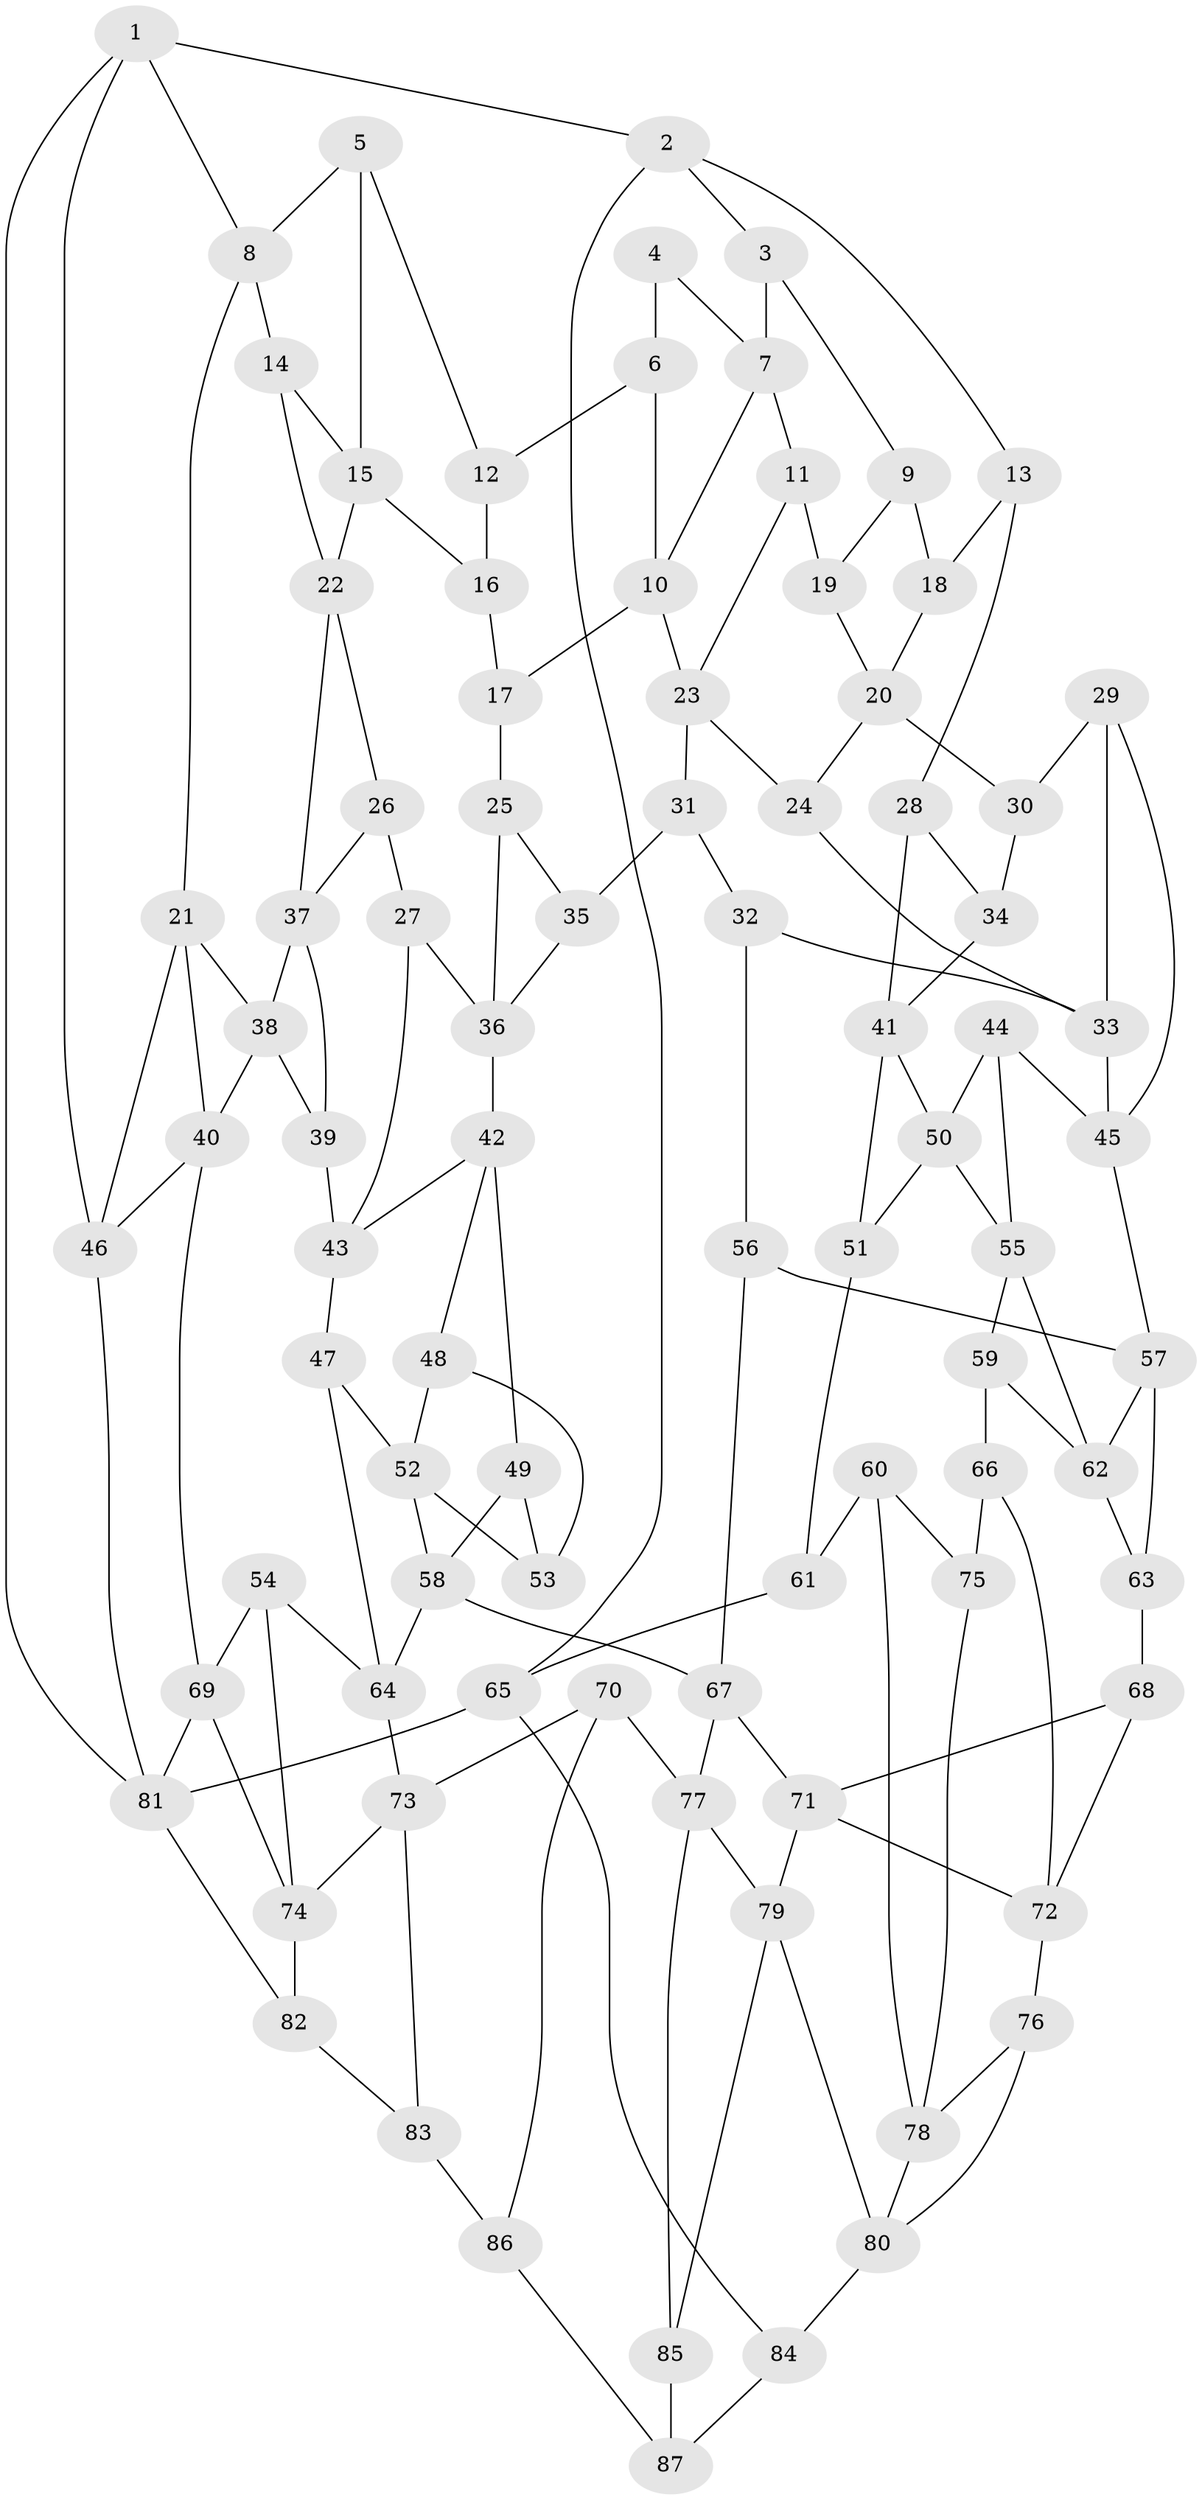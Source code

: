 // original degree distribution, {3: 0.013888888888888888, 6: 0.2222222222222222, 4: 0.2361111111111111, 5: 0.5277777777777778}
// Generated by graph-tools (version 1.1) at 2025/38/03/04/25 23:38:29]
// undirected, 87 vertices, 150 edges
graph export_dot {
  node [color=gray90,style=filled];
  1;
  2;
  3;
  4;
  5;
  6;
  7;
  8;
  9;
  10;
  11;
  12;
  13;
  14;
  15;
  16;
  17;
  18;
  19;
  20;
  21;
  22;
  23;
  24;
  25;
  26;
  27;
  28;
  29;
  30;
  31;
  32;
  33;
  34;
  35;
  36;
  37;
  38;
  39;
  40;
  41;
  42;
  43;
  44;
  45;
  46;
  47;
  48;
  49;
  50;
  51;
  52;
  53;
  54;
  55;
  56;
  57;
  58;
  59;
  60;
  61;
  62;
  63;
  64;
  65;
  66;
  67;
  68;
  69;
  70;
  71;
  72;
  73;
  74;
  75;
  76;
  77;
  78;
  79;
  80;
  81;
  82;
  83;
  84;
  85;
  86;
  87;
  1 -- 2 [weight=1.0];
  1 -- 8 [weight=1.0];
  1 -- 46 [weight=1.0];
  1 -- 81 [weight=1.0];
  2 -- 3 [weight=1.0];
  2 -- 13 [weight=1.0];
  2 -- 65 [weight=1.0];
  3 -- 7 [weight=1.0];
  3 -- 9 [weight=1.0];
  4 -- 6 [weight=1.0];
  4 -- 7 [weight=1.0];
  5 -- 8 [weight=1.0];
  5 -- 12 [weight=1.0];
  5 -- 15 [weight=1.0];
  6 -- 10 [weight=1.0];
  6 -- 12 [weight=2.0];
  7 -- 10 [weight=1.0];
  7 -- 11 [weight=1.0];
  8 -- 14 [weight=1.0];
  8 -- 21 [weight=1.0];
  9 -- 18 [weight=2.0];
  9 -- 19 [weight=1.0];
  10 -- 17 [weight=1.0];
  10 -- 23 [weight=1.0];
  11 -- 19 [weight=2.0];
  11 -- 23 [weight=1.0];
  12 -- 16 [weight=1.0];
  13 -- 18 [weight=1.0];
  13 -- 28 [weight=1.0];
  14 -- 15 [weight=1.0];
  14 -- 22 [weight=1.0];
  15 -- 16 [weight=1.0];
  15 -- 22 [weight=1.0];
  16 -- 17 [weight=1.0];
  17 -- 25 [weight=1.0];
  18 -- 20 [weight=1.0];
  19 -- 20 [weight=1.0];
  20 -- 24 [weight=1.0];
  20 -- 30 [weight=1.0];
  21 -- 38 [weight=1.0];
  21 -- 40 [weight=1.0];
  21 -- 46 [weight=1.0];
  22 -- 26 [weight=1.0];
  22 -- 37 [weight=1.0];
  23 -- 24 [weight=1.0];
  23 -- 31 [weight=1.0];
  24 -- 33 [weight=1.0];
  25 -- 35 [weight=1.0];
  25 -- 36 [weight=1.0];
  26 -- 27 [weight=1.0];
  26 -- 37 [weight=1.0];
  27 -- 36 [weight=1.0];
  27 -- 43 [weight=1.0];
  28 -- 34 [weight=1.0];
  28 -- 41 [weight=1.0];
  29 -- 30 [weight=1.0];
  29 -- 33 [weight=1.0];
  29 -- 45 [weight=1.0];
  30 -- 34 [weight=2.0];
  31 -- 32 [weight=1.0];
  31 -- 35 [weight=2.0];
  32 -- 33 [weight=1.0];
  32 -- 56 [weight=1.0];
  33 -- 45 [weight=1.0];
  34 -- 41 [weight=1.0];
  35 -- 36 [weight=1.0];
  36 -- 42 [weight=1.0];
  37 -- 38 [weight=1.0];
  37 -- 39 [weight=1.0];
  38 -- 39 [weight=1.0];
  38 -- 40 [weight=1.0];
  39 -- 43 [weight=1.0];
  40 -- 46 [weight=1.0];
  40 -- 69 [weight=1.0];
  41 -- 50 [weight=1.0];
  41 -- 51 [weight=1.0];
  42 -- 43 [weight=1.0];
  42 -- 48 [weight=1.0];
  42 -- 49 [weight=1.0];
  43 -- 47 [weight=1.0];
  44 -- 45 [weight=1.0];
  44 -- 50 [weight=1.0];
  44 -- 55 [weight=1.0];
  45 -- 57 [weight=1.0];
  46 -- 81 [weight=1.0];
  47 -- 52 [weight=1.0];
  47 -- 64 [weight=1.0];
  48 -- 52 [weight=1.0];
  48 -- 53 [weight=1.0];
  49 -- 53 [weight=2.0];
  49 -- 58 [weight=1.0];
  50 -- 51 [weight=1.0];
  50 -- 55 [weight=1.0];
  51 -- 61 [weight=1.0];
  52 -- 53 [weight=1.0];
  52 -- 58 [weight=1.0];
  54 -- 64 [weight=1.0];
  54 -- 69 [weight=1.0];
  54 -- 74 [weight=1.0];
  55 -- 59 [weight=1.0];
  55 -- 62 [weight=1.0];
  56 -- 57 [weight=1.0];
  56 -- 67 [weight=1.0];
  57 -- 62 [weight=1.0];
  57 -- 63 [weight=1.0];
  58 -- 64 [weight=1.0];
  58 -- 67 [weight=1.0];
  59 -- 62 [weight=1.0];
  59 -- 66 [weight=1.0];
  60 -- 61 [weight=1.0];
  60 -- 75 [weight=1.0];
  60 -- 78 [weight=1.0];
  61 -- 65 [weight=1.0];
  62 -- 63 [weight=1.0];
  63 -- 68 [weight=2.0];
  64 -- 73 [weight=1.0];
  65 -- 81 [weight=1.0];
  65 -- 84 [weight=1.0];
  66 -- 72 [weight=1.0];
  66 -- 75 [weight=2.0];
  67 -- 71 [weight=1.0];
  67 -- 77 [weight=1.0];
  68 -- 71 [weight=1.0];
  68 -- 72 [weight=1.0];
  69 -- 74 [weight=1.0];
  69 -- 81 [weight=1.0];
  70 -- 73 [weight=1.0];
  70 -- 77 [weight=1.0];
  70 -- 86 [weight=1.0];
  71 -- 72 [weight=1.0];
  71 -- 79 [weight=1.0];
  72 -- 76 [weight=1.0];
  73 -- 74 [weight=1.0];
  73 -- 83 [weight=1.0];
  74 -- 82 [weight=1.0];
  75 -- 78 [weight=1.0];
  76 -- 78 [weight=1.0];
  76 -- 80 [weight=1.0];
  77 -- 79 [weight=1.0];
  77 -- 85 [weight=1.0];
  78 -- 80 [weight=1.0];
  79 -- 80 [weight=1.0];
  79 -- 85 [weight=1.0];
  80 -- 84 [weight=1.0];
  81 -- 82 [weight=1.0];
  82 -- 83 [weight=1.0];
  83 -- 86 [weight=2.0];
  84 -- 87 [weight=1.0];
  85 -- 87 [weight=2.0];
  86 -- 87 [weight=1.0];
}
